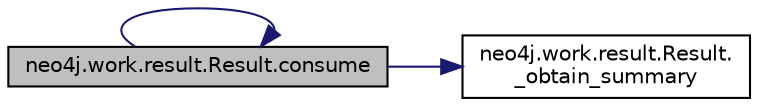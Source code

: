 digraph "neo4j.work.result.Result.consume"
{
 // LATEX_PDF_SIZE
  edge [fontname="Helvetica",fontsize="10",labelfontname="Helvetica",labelfontsize="10"];
  node [fontname="Helvetica",fontsize="10",shape=record];
  rankdir="LR";
  Node1 [label="neo4j.work.result.Result.consume",height=0.2,width=0.4,color="black", fillcolor="grey75", style="filled", fontcolor="black",tooltip=" "];
  Node1 -> Node2 [color="midnightblue",fontsize="10",style="solid",fontname="Helvetica"];
  Node2 [label="neo4j.work.result.Result.\l_obtain_summary",height=0.2,width=0.4,color="black", fillcolor="white", style="filled",URL="$d6/d93/classneo4j_1_1work_1_1result_1_1_result.html#aa52e1c1bbc66ebf6d42c2f3dcbd5519c",tooltip=" "];
  Node1 -> Node1 [color="midnightblue",fontsize="10",style="solid",fontname="Helvetica"];
}
